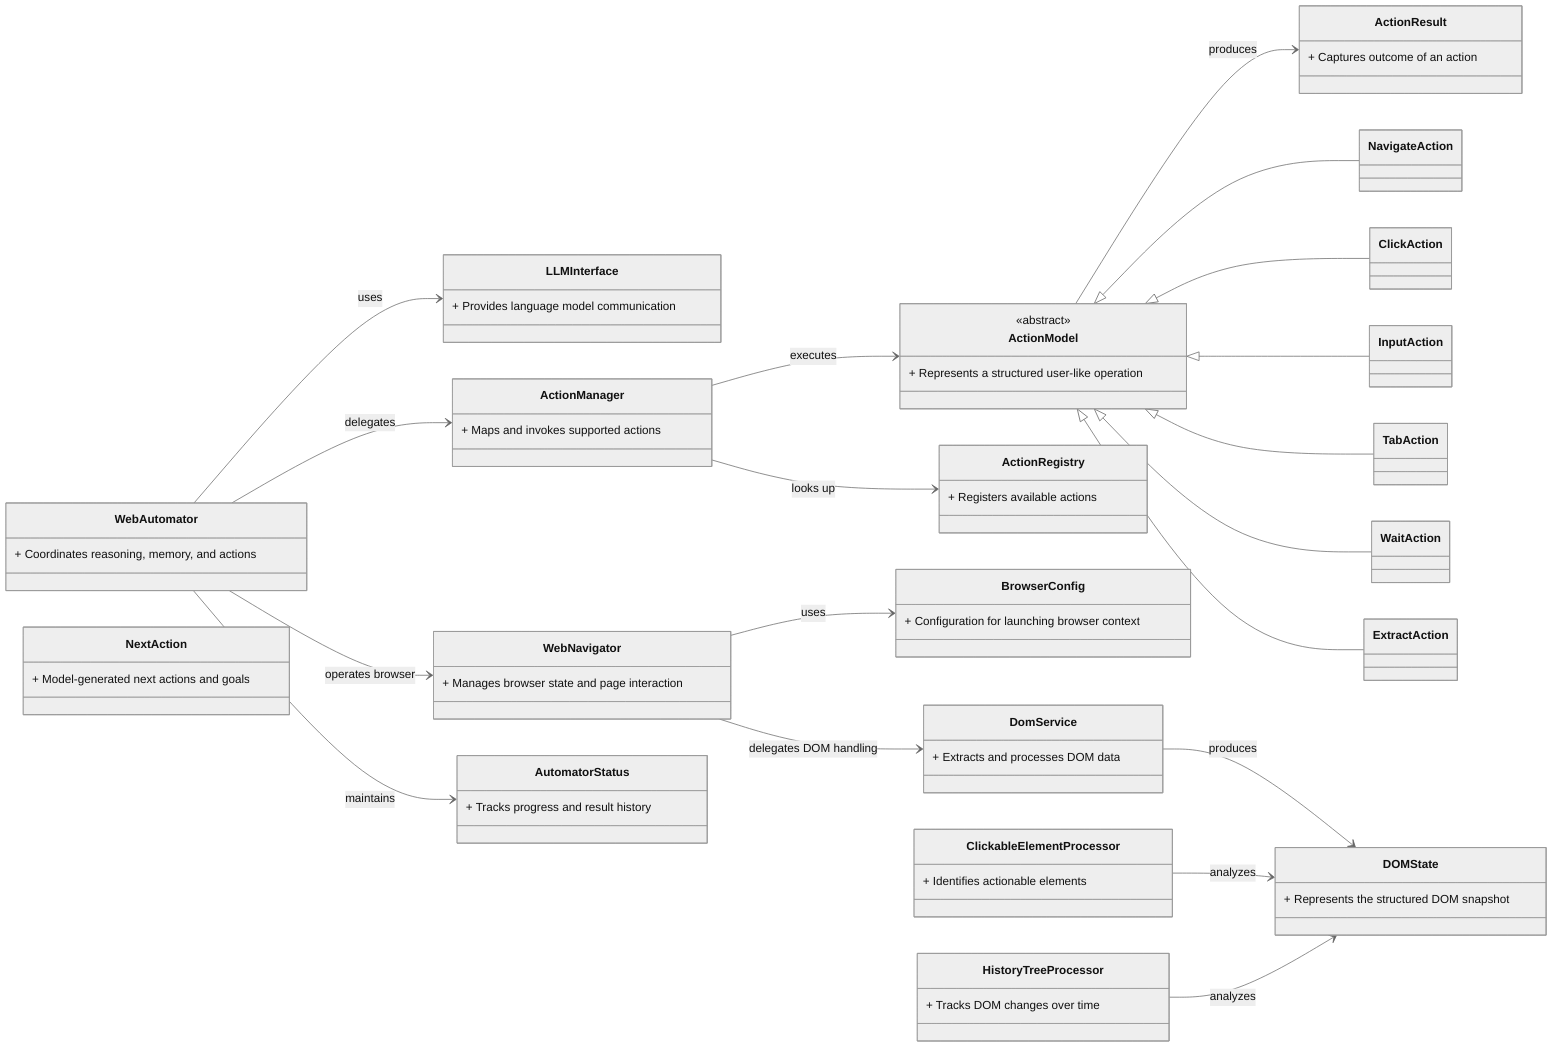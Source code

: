 ---
config:
  theme: neutral
---
classDiagram
direction LR
    class WebAutomator {
	    + Coordinates reasoning, memory, and actions
    }
    class LLMInterface {
	    + Provides language model communication
    }
    class ActionManager {
	    + Maps and invokes supported actions
    }
    class ActionModel {
	    + Represents a structured user-like operation
    }
    class ActionRegistry {
	    + Registers available actions
    }
    class WebNavigator {
	    + Manages browser state and page interaction
    }
    class BrowserConfig {
	    + Configuration for launching browser context
    }
    class DomService {
	    + Extracts and processes DOM data
    }
    class DOMState {
	    + Represents the structured DOM snapshot
    }
    class ActionResult {
	    + Captures outcome of an action
    }
    class AutomatorStatus {
	    + Tracks progress and result history
    }
    class NextAction {
	    + Model-generated next actions and goals
    }
    class ClickableElementProcessor {
	    + Identifies actionable elements
    }
    class HistoryTreeProcessor {
	    + Tracks DOM changes over time
    }
    class NavigateAction {
    }
    class ClickAction {
    }
    class InputAction {
    }
    class TabAction {
    }
    class WaitAction {
    }
    class ExtractAction {
    }

	<<abstract>> ActionModel

    WebAutomator --> LLMInterface : uses
    WebAutomator --> ActionManager : delegates
    WebAutomator --> WebNavigator : operates browser
    WebAutomator --> AutomatorStatus : maintains
    ActionManager --> ActionRegistry : looks up
    ActionManager --> ActionModel : executes
    WebNavigator --> BrowserConfig : uses
    WebNavigator --> DomService : delegates DOM handling
    DomService --> DOMState : produces
    ActionModel --> ActionResult : produces
    ClickableElementProcessor --> DOMState : analyzes
    HistoryTreeProcessor --> DOMState : analyzes
    ActionModel <|-- NavigateAction
    ActionModel <|-- ClickAction
    ActionModel <|-- InputAction
    ActionModel <|-- TabAction
    ActionModel <|-- WaitAction
    ActionModel <|-- ExtractAction
